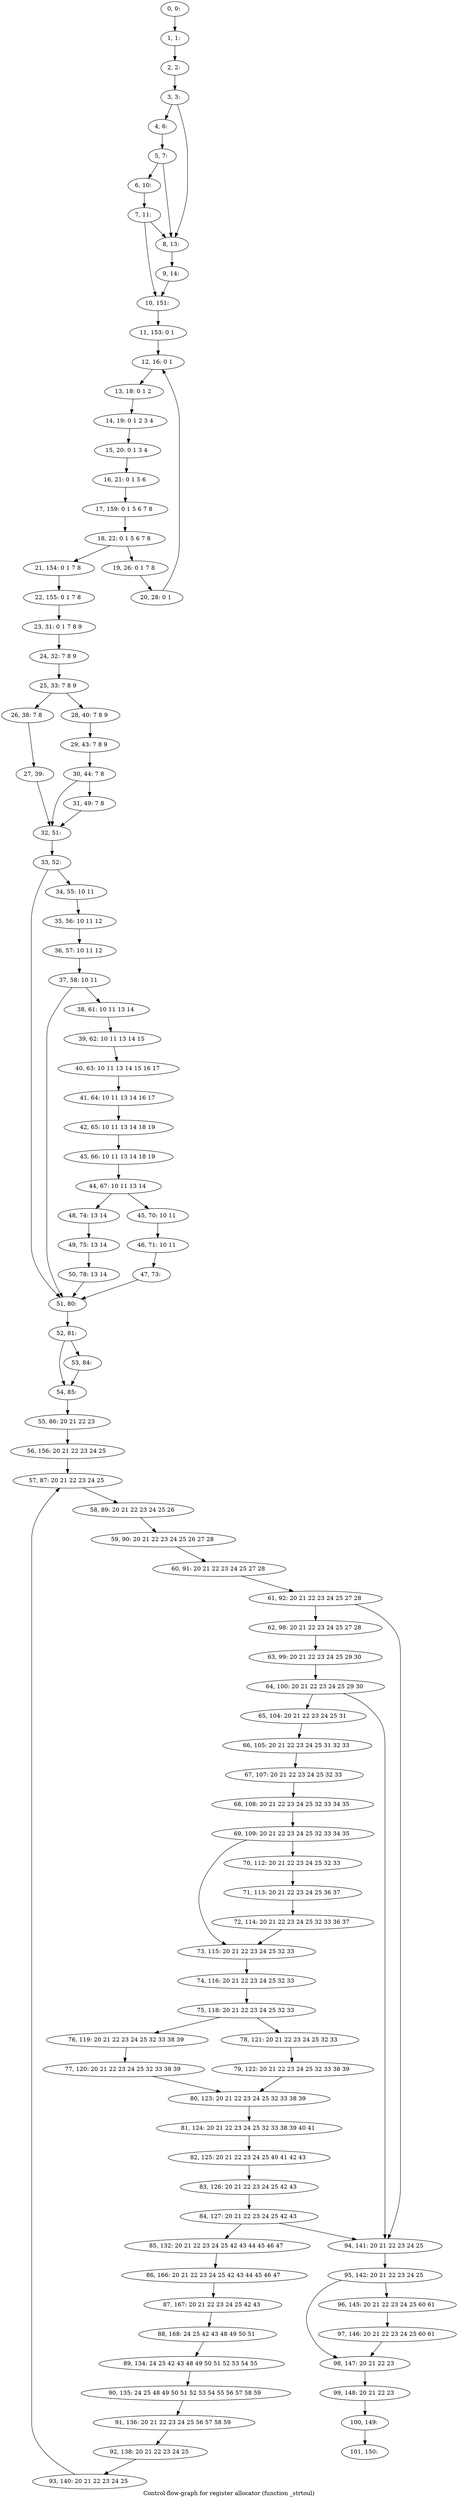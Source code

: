 digraph G {
graph [label="Control-flow-graph for register allocator (function _strtoul)"]
0[label="0, 0: "];
1[label="1, 1: "];
2[label="2, 2: "];
3[label="3, 3: "];
4[label="4, 6: "];
5[label="5, 7: "];
6[label="6, 10: "];
7[label="7, 11: "];
8[label="8, 13: "];
9[label="9, 14: "];
10[label="10, 151: "];
11[label="11, 153: 0 1 "];
12[label="12, 16: 0 1 "];
13[label="13, 18: 0 1 2 "];
14[label="14, 19: 0 1 2 3 4 "];
15[label="15, 20: 0 1 3 4 "];
16[label="16, 21: 0 1 5 6 "];
17[label="17, 159: 0 1 5 6 7 8 "];
18[label="18, 22: 0 1 5 6 7 8 "];
19[label="19, 26: 0 1 7 8 "];
20[label="20, 28: 0 1 "];
21[label="21, 154: 0 1 7 8 "];
22[label="22, 155: 0 1 7 8 "];
23[label="23, 31: 0 1 7 8 9 "];
24[label="24, 32: 7 8 9 "];
25[label="25, 33: 7 8 9 "];
26[label="26, 38: 7 8 "];
27[label="27, 39: "];
28[label="28, 40: 7 8 9 "];
29[label="29, 43: 7 8 9 "];
30[label="30, 44: 7 8 "];
31[label="31, 49: 7 8 "];
32[label="32, 51: "];
33[label="33, 52: "];
34[label="34, 55: 10 11 "];
35[label="35, 56: 10 11 12 "];
36[label="36, 57: 10 11 12 "];
37[label="37, 58: 10 11 "];
38[label="38, 61: 10 11 13 14 "];
39[label="39, 62: 10 11 13 14 15 "];
40[label="40, 63: 10 11 13 14 15 16 17 "];
41[label="41, 64: 10 11 13 14 16 17 "];
42[label="42, 65: 10 11 13 14 18 19 "];
43[label="43, 66: 10 11 13 14 18 19 "];
44[label="44, 67: 10 11 13 14 "];
45[label="45, 70: 10 11 "];
46[label="46, 71: 10 11 "];
47[label="47, 73: "];
48[label="48, 74: 13 14 "];
49[label="49, 75: 13 14 "];
50[label="50, 78: 13 14 "];
51[label="51, 80: "];
52[label="52, 81: "];
53[label="53, 84: "];
54[label="54, 85: "];
55[label="55, 86: 20 21 22 23 "];
56[label="56, 156: 20 21 22 23 24 25 "];
57[label="57, 87: 20 21 22 23 24 25 "];
58[label="58, 89: 20 21 22 23 24 25 26 "];
59[label="59, 90: 20 21 22 23 24 25 26 27 28 "];
60[label="60, 91: 20 21 22 23 24 25 27 28 "];
61[label="61, 92: 20 21 22 23 24 25 27 28 "];
62[label="62, 98: 20 21 22 23 24 25 27 28 "];
63[label="63, 99: 20 21 22 23 24 25 29 30 "];
64[label="64, 100: 20 21 22 23 24 25 29 30 "];
65[label="65, 104: 20 21 22 23 24 25 31 "];
66[label="66, 105: 20 21 22 23 24 25 31 32 33 "];
67[label="67, 107: 20 21 22 23 24 25 32 33 "];
68[label="68, 108: 20 21 22 23 24 25 32 33 34 35 "];
69[label="69, 109: 20 21 22 23 24 25 32 33 34 35 "];
70[label="70, 112: 20 21 22 23 24 25 32 33 "];
71[label="71, 113: 20 21 22 23 24 25 36 37 "];
72[label="72, 114: 20 21 22 23 24 25 32 33 36 37 "];
73[label="73, 115: 20 21 22 23 24 25 32 33 "];
74[label="74, 116: 20 21 22 23 24 25 32 33 "];
75[label="75, 118: 20 21 22 23 24 25 32 33 "];
76[label="76, 119: 20 21 22 23 24 25 32 33 38 39 "];
77[label="77, 120: 20 21 22 23 24 25 32 33 38 39 "];
78[label="78, 121: 20 21 22 23 24 25 32 33 "];
79[label="79, 122: 20 21 22 23 24 25 32 33 38 39 "];
80[label="80, 123: 20 21 22 23 24 25 32 33 38 39 "];
81[label="81, 124: 20 21 22 23 24 25 32 33 38 39 40 41 "];
82[label="82, 125: 20 21 22 23 24 25 40 41 42 43 "];
83[label="83, 126: 20 21 22 23 24 25 42 43 "];
84[label="84, 127: 20 21 22 23 24 25 42 43 "];
85[label="85, 132: 20 21 22 23 24 25 42 43 44 45 46 47 "];
86[label="86, 166: 20 21 22 23 24 25 42 43 44 45 46 47 "];
87[label="87, 167: 20 21 22 23 24 25 42 43 "];
88[label="88, 168: 24 25 42 43 48 49 50 51 "];
89[label="89, 134: 24 25 42 43 48 49 50 51 52 53 54 55 "];
90[label="90, 135: 24 25 48 49 50 51 52 53 54 55 56 57 58 59 "];
91[label="91, 136: 20 21 22 23 24 25 56 57 58 59 "];
92[label="92, 138: 20 21 22 23 24 25 "];
93[label="93, 140: 20 21 22 23 24 25 "];
94[label="94, 141: 20 21 22 23 24 25 "];
95[label="95, 142: 20 21 22 23 24 25 "];
96[label="96, 145: 20 21 22 23 24 25 60 61 "];
97[label="97, 146: 20 21 22 23 24 25 60 61 "];
98[label="98, 147: 20 21 22 23 "];
99[label="99, 148: 20 21 22 23 "];
100[label="100, 149: "];
101[label="101, 150: "];
0->1 ;
1->2 ;
2->3 ;
3->4 ;
3->8 ;
4->5 ;
5->6 ;
5->8 ;
6->7 ;
7->8 ;
7->10 ;
8->9 ;
9->10 ;
10->11 ;
11->12 ;
12->13 ;
13->14 ;
14->15 ;
15->16 ;
16->17 ;
17->18 ;
18->19 ;
18->21 ;
19->20 ;
20->12 ;
21->22 ;
22->23 ;
23->24 ;
24->25 ;
25->26 ;
25->28 ;
26->27 ;
27->32 ;
28->29 ;
29->30 ;
30->31 ;
30->32 ;
31->32 ;
32->33 ;
33->34 ;
33->51 ;
34->35 ;
35->36 ;
36->37 ;
37->38 ;
37->51 ;
38->39 ;
39->40 ;
40->41 ;
41->42 ;
42->43 ;
43->44 ;
44->45 ;
44->48 ;
45->46 ;
46->47 ;
47->51 ;
48->49 ;
49->50 ;
50->51 ;
51->52 ;
52->53 ;
52->54 ;
53->54 ;
54->55 ;
55->56 ;
56->57 ;
57->58 ;
58->59 ;
59->60 ;
60->61 ;
61->62 ;
61->94 ;
62->63 ;
63->64 ;
64->65 ;
64->94 ;
65->66 ;
66->67 ;
67->68 ;
68->69 ;
69->70 ;
69->73 ;
70->71 ;
71->72 ;
72->73 ;
73->74 ;
74->75 ;
75->76 ;
75->78 ;
76->77 ;
77->80 ;
78->79 ;
79->80 ;
80->81 ;
81->82 ;
82->83 ;
83->84 ;
84->85 ;
84->94 ;
85->86 ;
86->87 ;
87->88 ;
88->89 ;
89->90 ;
90->91 ;
91->92 ;
92->93 ;
93->57 ;
94->95 ;
95->96 ;
95->98 ;
96->97 ;
97->98 ;
98->99 ;
99->100 ;
100->101 ;
}

